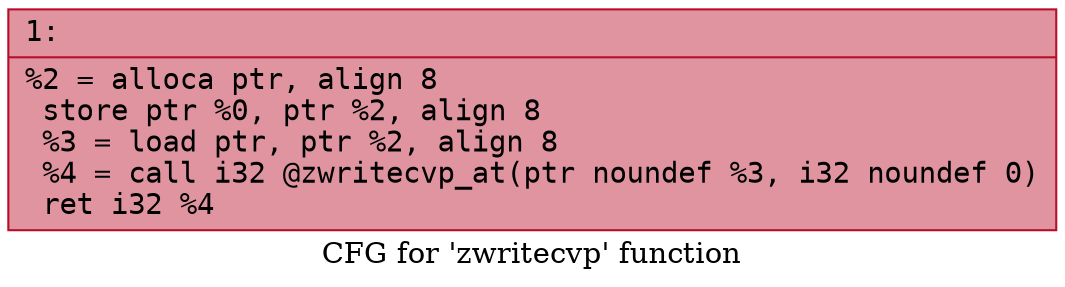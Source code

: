 digraph "CFG for 'zwritecvp' function" {
	label="CFG for 'zwritecvp' function";

	Node0x600001a1f110 [shape=record,color="#b70d28ff", style=filled, fillcolor="#b70d2870" fontname="Courier",label="{1:\l|  %2 = alloca ptr, align 8\l  store ptr %0, ptr %2, align 8\l  %3 = load ptr, ptr %2, align 8\l  %4 = call i32 @zwritecvp_at(ptr noundef %3, i32 noundef 0)\l  ret i32 %4\l}"];
}
